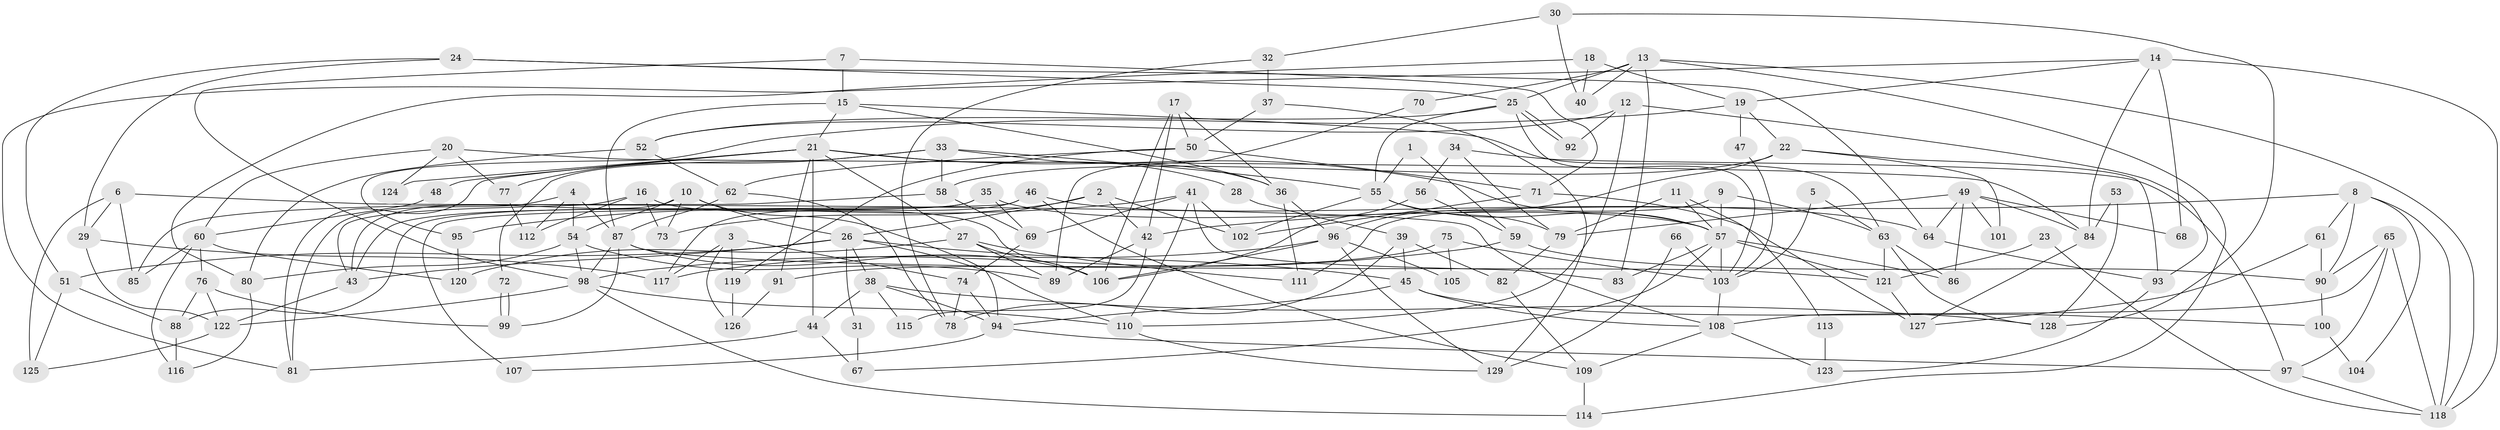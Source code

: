 // Generated by graph-tools (version 1.1) at 2025/36/03/09/25 02:36:24]
// undirected, 129 vertices, 258 edges
graph export_dot {
graph [start="1"]
  node [color=gray90,style=filled];
  1;
  2;
  3;
  4;
  5;
  6;
  7;
  8;
  9;
  10;
  11;
  12;
  13;
  14;
  15;
  16;
  17;
  18;
  19;
  20;
  21;
  22;
  23;
  24;
  25;
  26;
  27;
  28;
  29;
  30;
  31;
  32;
  33;
  34;
  35;
  36;
  37;
  38;
  39;
  40;
  41;
  42;
  43;
  44;
  45;
  46;
  47;
  48;
  49;
  50;
  51;
  52;
  53;
  54;
  55;
  56;
  57;
  58;
  59;
  60;
  61;
  62;
  63;
  64;
  65;
  66;
  67;
  68;
  69;
  70;
  71;
  72;
  73;
  74;
  75;
  76;
  77;
  78;
  79;
  80;
  81;
  82;
  83;
  84;
  85;
  86;
  87;
  88;
  89;
  90;
  91;
  92;
  93;
  94;
  95;
  96;
  97;
  98;
  99;
  100;
  101;
  102;
  103;
  104;
  105;
  106;
  107;
  108;
  109;
  110;
  111;
  112;
  113;
  114;
  115;
  116;
  117;
  118;
  119;
  120;
  121;
  122;
  123;
  124;
  125;
  126;
  127;
  128;
  129;
  1 -- 55;
  1 -- 59;
  2 -- 73;
  2 -- 26;
  2 -- 42;
  2 -- 102;
  3 -- 74;
  3 -- 117;
  3 -- 119;
  3 -- 126;
  4 -- 87;
  4 -- 81;
  4 -- 54;
  4 -- 112;
  5 -- 63;
  5 -- 103;
  6 -- 108;
  6 -- 125;
  6 -- 29;
  6 -- 85;
  7 -- 98;
  7 -- 15;
  7 -- 71;
  8 -- 90;
  8 -- 42;
  8 -- 61;
  8 -- 104;
  8 -- 118;
  9 -- 63;
  9 -- 57;
  9 -- 111;
  10 -- 54;
  10 -- 43;
  10 -- 26;
  10 -- 73;
  10 -- 94;
  11 -- 79;
  11 -- 57;
  11 -- 113;
  12 -- 52;
  12 -- 110;
  12 -- 92;
  12 -- 93;
  13 -- 25;
  13 -- 83;
  13 -- 40;
  13 -- 70;
  13 -- 114;
  13 -- 118;
  14 -- 118;
  14 -- 84;
  14 -- 19;
  14 -- 68;
  14 -- 81;
  15 -- 21;
  15 -- 36;
  15 -- 63;
  15 -- 87;
  16 -- 106;
  16 -- 43;
  16 -- 73;
  16 -- 112;
  17 -- 50;
  17 -- 36;
  17 -- 42;
  17 -- 106;
  18 -- 80;
  18 -- 19;
  18 -- 40;
  19 -- 22;
  19 -- 47;
  19 -- 95;
  20 -- 60;
  20 -- 84;
  20 -- 77;
  20 -- 124;
  21 -- 57;
  21 -- 27;
  21 -- 28;
  21 -- 44;
  21 -- 48;
  21 -- 81;
  21 -- 91;
  21 -- 124;
  22 -- 93;
  22 -- 58;
  22 -- 96;
  22 -- 101;
  23 -- 118;
  23 -- 121;
  24 -- 25;
  24 -- 51;
  24 -- 29;
  24 -- 64;
  25 -- 103;
  25 -- 92;
  25 -- 92;
  25 -- 52;
  25 -- 55;
  26 -- 38;
  26 -- 31;
  26 -- 43;
  26 -- 45;
  26 -- 51;
  26 -- 110;
  27 -- 106;
  27 -- 89;
  27 -- 111;
  27 -- 120;
  28 -- 39;
  29 -- 117;
  29 -- 122;
  30 -- 32;
  30 -- 40;
  30 -- 128;
  31 -- 67;
  32 -- 78;
  32 -- 37;
  33 -- 77;
  33 -- 55;
  33 -- 36;
  33 -- 58;
  33 -- 72;
  34 -- 97;
  34 -- 56;
  34 -- 79;
  35 -- 57;
  35 -- 43;
  35 -- 69;
  35 -- 88;
  36 -- 111;
  36 -- 96;
  37 -- 129;
  37 -- 50;
  38 -- 44;
  38 -- 128;
  38 -- 94;
  38 -- 115;
  39 -- 45;
  39 -- 78;
  39 -- 82;
  41 -- 95;
  41 -- 102;
  41 -- 69;
  41 -- 83;
  41 -- 110;
  42 -- 89;
  42 -- 115;
  43 -- 122;
  44 -- 81;
  44 -- 67;
  45 -- 94;
  45 -- 100;
  45 -- 108;
  46 -- 117;
  46 -- 109;
  46 -- 64;
  46 -- 107;
  47 -- 103;
  48 -- 60;
  49 -- 64;
  49 -- 79;
  49 -- 68;
  49 -- 84;
  49 -- 86;
  49 -- 101;
  50 -- 71;
  50 -- 62;
  50 -- 119;
  51 -- 88;
  51 -- 125;
  52 -- 80;
  52 -- 62;
  53 -- 128;
  53 -- 84;
  54 -- 98;
  54 -- 80;
  54 -- 89;
  55 -- 79;
  55 -- 57;
  55 -- 102;
  56 -- 59;
  56 -- 106;
  57 -- 121;
  57 -- 67;
  57 -- 83;
  57 -- 86;
  57 -- 103;
  58 -- 69;
  58 -- 85;
  59 -- 90;
  59 -- 98;
  60 -- 85;
  60 -- 76;
  60 -- 116;
  60 -- 120;
  61 -- 127;
  61 -- 90;
  62 -- 87;
  62 -- 78;
  63 -- 86;
  63 -- 121;
  63 -- 128;
  64 -- 93;
  65 -- 97;
  65 -- 118;
  65 -- 90;
  65 -- 108;
  66 -- 129;
  66 -- 103;
  69 -- 74;
  70 -- 89;
  71 -- 102;
  71 -- 127;
  72 -- 99;
  72 -- 99;
  74 -- 94;
  74 -- 78;
  75 -- 103;
  75 -- 91;
  75 -- 105;
  76 -- 122;
  76 -- 99;
  76 -- 88;
  77 -- 112;
  79 -- 82;
  80 -- 116;
  82 -- 109;
  84 -- 127;
  87 -- 106;
  87 -- 98;
  87 -- 99;
  87 -- 121;
  88 -- 116;
  90 -- 100;
  91 -- 126;
  93 -- 123;
  94 -- 97;
  94 -- 107;
  95 -- 120;
  96 -- 105;
  96 -- 106;
  96 -- 117;
  96 -- 129;
  97 -- 118;
  98 -- 110;
  98 -- 114;
  98 -- 122;
  100 -- 104;
  103 -- 108;
  108 -- 109;
  108 -- 123;
  109 -- 114;
  110 -- 129;
  113 -- 123;
  119 -- 126;
  121 -- 127;
  122 -- 125;
}
